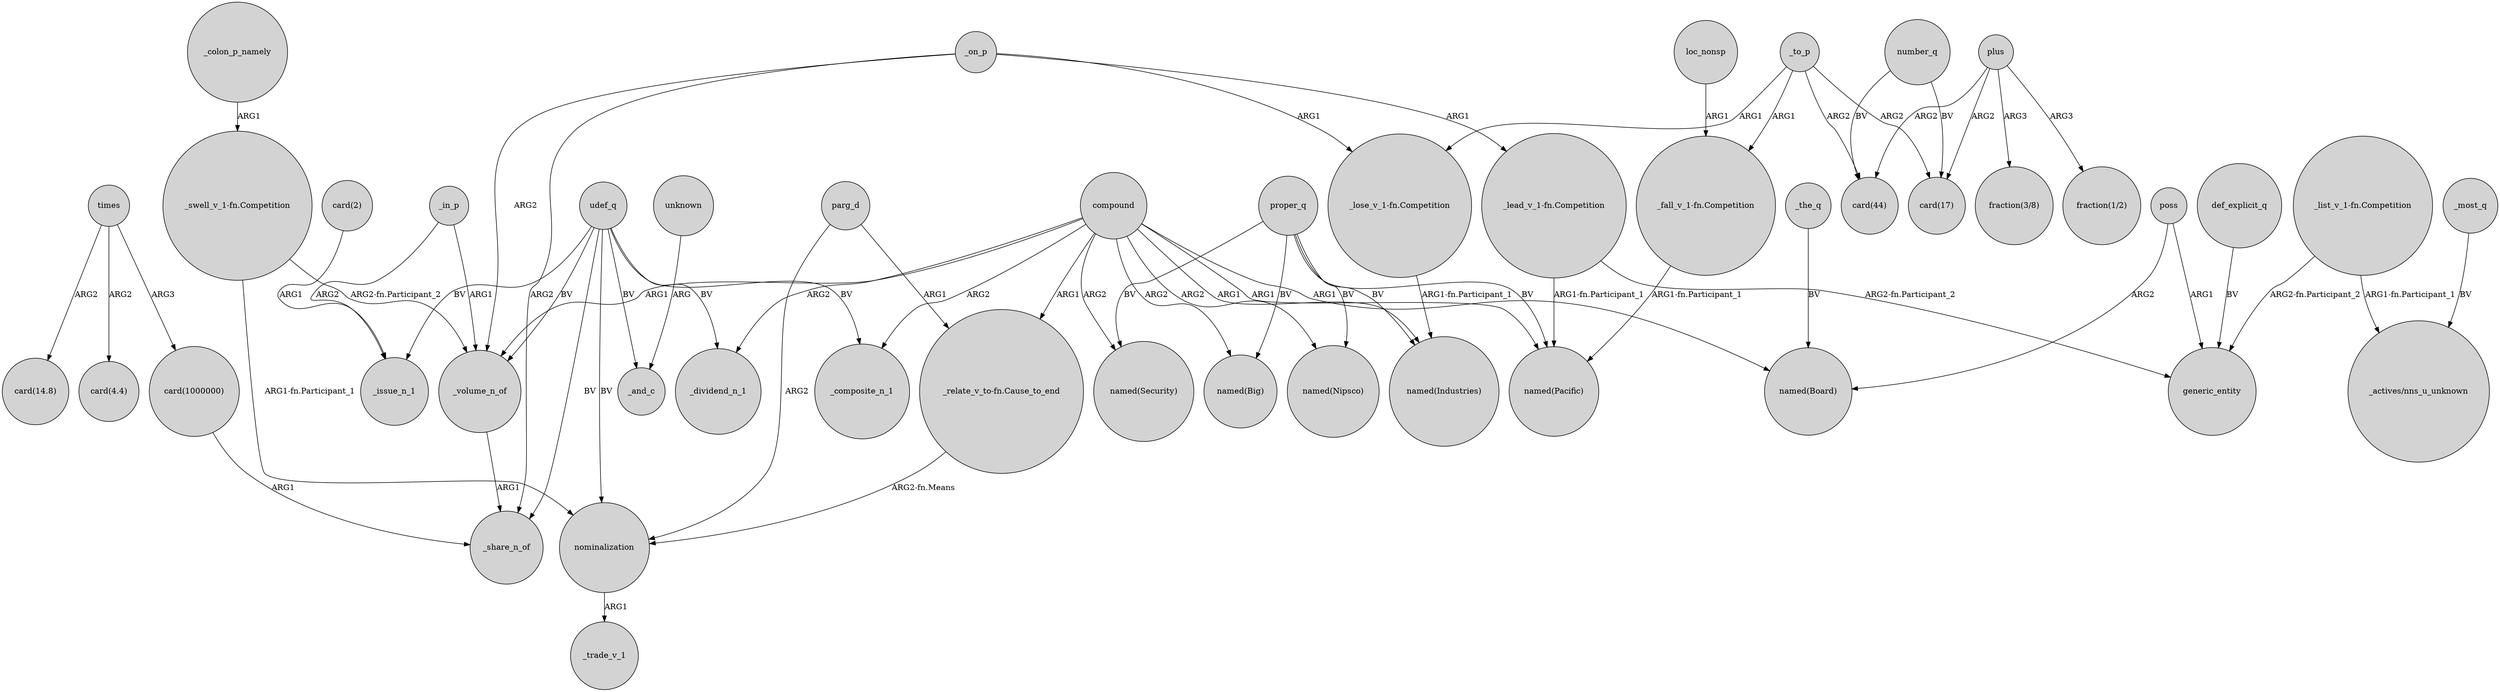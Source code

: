 digraph {
	node [shape=circle style=filled]
	_on_p -> "_lose_v_1-fn.Competition" [label=ARG1]
	udef_q -> _dividend_n_1 [label=BV]
	compound -> _volume_n_of [label=ARG1]
	proper_q -> "named(Industries)" [label=BV]
	compound -> "named(Security)" [label=ARG2]
	_the_q -> "named(Board)" [label=BV]
	"_fall_v_1-fn.Competition" -> "named(Pacific)" [label="ARG1-fn.Participant_1"]
	"_relate_v_to-fn.Cause_to_end" -> nominalization [label="ARG2-fn.Means"]
	def_explicit_q -> generic_entity [label=BV]
	plus -> "fraction(1/2)" [label=ARG3]
	_to_p -> "_fall_v_1-fn.Competition" [label=ARG1]
	"_swell_v_1-fn.Competition" -> _volume_n_of [label="ARG2-fn.Participant_2"]
	compound -> "_relate_v_to-fn.Cause_to_end" [label=ARG1]
	compound -> "named(Big)" [label=ARG2]
	_most_q -> "_actives/nns_u_unknown" [label=BV]
	_to_p -> "_lose_v_1-fn.Competition" [label=ARG1]
	loc_nonsp -> "_fall_v_1-fn.Competition" [label=ARG1]
	compound -> "named(Industries)" [label=ARG1]
	udef_q -> nominalization [label=BV]
	times -> "card(1000000)" [label=ARG3]
	number_q -> "card(17)" [label=BV]
	"card(2)" -> _issue_n_1 [label=ARG1]
	udef_q -> _and_c [label=BV]
	"_lose_v_1-fn.Competition" -> "named(Industries)" [label="ARG1-fn.Participant_1"]
	udef_q -> _volume_n_of [label=BV]
	"_lead_v_1-fn.Competition" -> generic_entity [label="ARG2-fn.Participant_2"]
	parg_d -> nominalization [label=ARG2]
	poss -> generic_entity [label=ARG1]
	_colon_p_namely -> "_swell_v_1-fn.Competition" [label=ARG1]
	unknown -> _and_c [label=ARG]
	compound -> "named(Pacific)" [label=ARG1]
	number_q -> "card(44)" [label=BV]
	plus -> "card(17)" [label=ARG2]
	_to_p -> "card(44)" [label=ARG2]
	parg_d -> "_relate_v_to-fn.Cause_to_end" [label=ARG1]
	plus -> "card(44)" [label=ARG2]
	_in_p -> _volume_n_of [label=ARG1]
	udef_q -> _share_n_of [label=BV]
	_on_p -> "_lead_v_1-fn.Competition" [label=ARG1]
	times -> "card(4.4)" [label=ARG2]
	plus -> "fraction(3/8)" [label=ARG3]
	_to_p -> "card(17)" [label=ARG2]
	proper_q -> "named(Security)" [label=BV]
	"card(1000000)" -> _share_n_of [label=ARG1]
	times -> "card(14.8)" [label=ARG2]
	proper_q -> "named(Nipsco)" [label=BV]
	_volume_n_of -> _share_n_of [label=ARG1]
	proper_q -> "named(Big)" [label=BV]
	proper_q -> "named(Pacific)" [label=BV]
	_on_p -> _volume_n_of [label=ARG2]
	udef_q -> _composite_n_1 [label=BV]
	"_lead_v_1-fn.Competition" -> "named(Pacific)" [label="ARG1-fn.Participant_1"]
	udef_q -> _issue_n_1 [label=BV]
	_in_p -> _issue_n_1 [label=ARG2]
	compound -> "named(Nipsco)" [label=ARG2]
	"_swell_v_1-fn.Competition" -> nominalization [label="ARG1-fn.Participant_1"]
	compound -> "named(Board)" [label=ARG1]
	"_list_v_1-fn.Competition" -> "_actives/nns_u_unknown" [label="ARG1-fn.Participant_1"]
	compound -> _composite_n_1 [label=ARG2]
	"_list_v_1-fn.Competition" -> generic_entity [label="ARG2-fn.Participant_2"]
	nominalization -> _trade_v_1 [label=ARG1]
	compound -> _dividend_n_1 [label=ARG2]
	_on_p -> _share_n_of [label=ARG2]
	poss -> "named(Board)" [label=ARG2]
}
